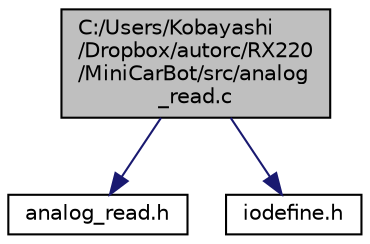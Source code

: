 digraph "C:/Users/Kobayashi/Dropbox/autorc/RX220/MiniCarBot/src/analog_read.c"
{
 // LATEX_PDF_SIZE
  edge [fontname="Helvetica",fontsize="10",labelfontname="Helvetica",labelfontsize="10"];
  node [fontname="Helvetica",fontsize="10",shape=record];
  Node1 [label="C:/Users/Kobayashi\l/Dropbox/autorc/RX220\l/MiniCarBot/src/analog\l_read.c",height=0.2,width=0.4,color="black", fillcolor="grey75", style="filled", fontcolor="black",tooltip=" "];
  Node1 -> Node2 [color="midnightblue",fontsize="10",style="solid",fontname="Helvetica"];
  Node2 [label="analog_read.h",height=0.2,width=0.4,color="black", fillcolor="white", style="filled",URL="$analog__read_8h.html",tooltip="フォトトランジスタとバッテリ電圧をAD取得"];
  Node1 -> Node3 [color="midnightblue",fontsize="10",style="solid",fontname="Helvetica"];
  Node3 [label="iodefine.h",height=0.2,width=0.4,color="black", fillcolor="white", style="filled",URL="$iodefine_8h.html",tooltip=" "];
}
